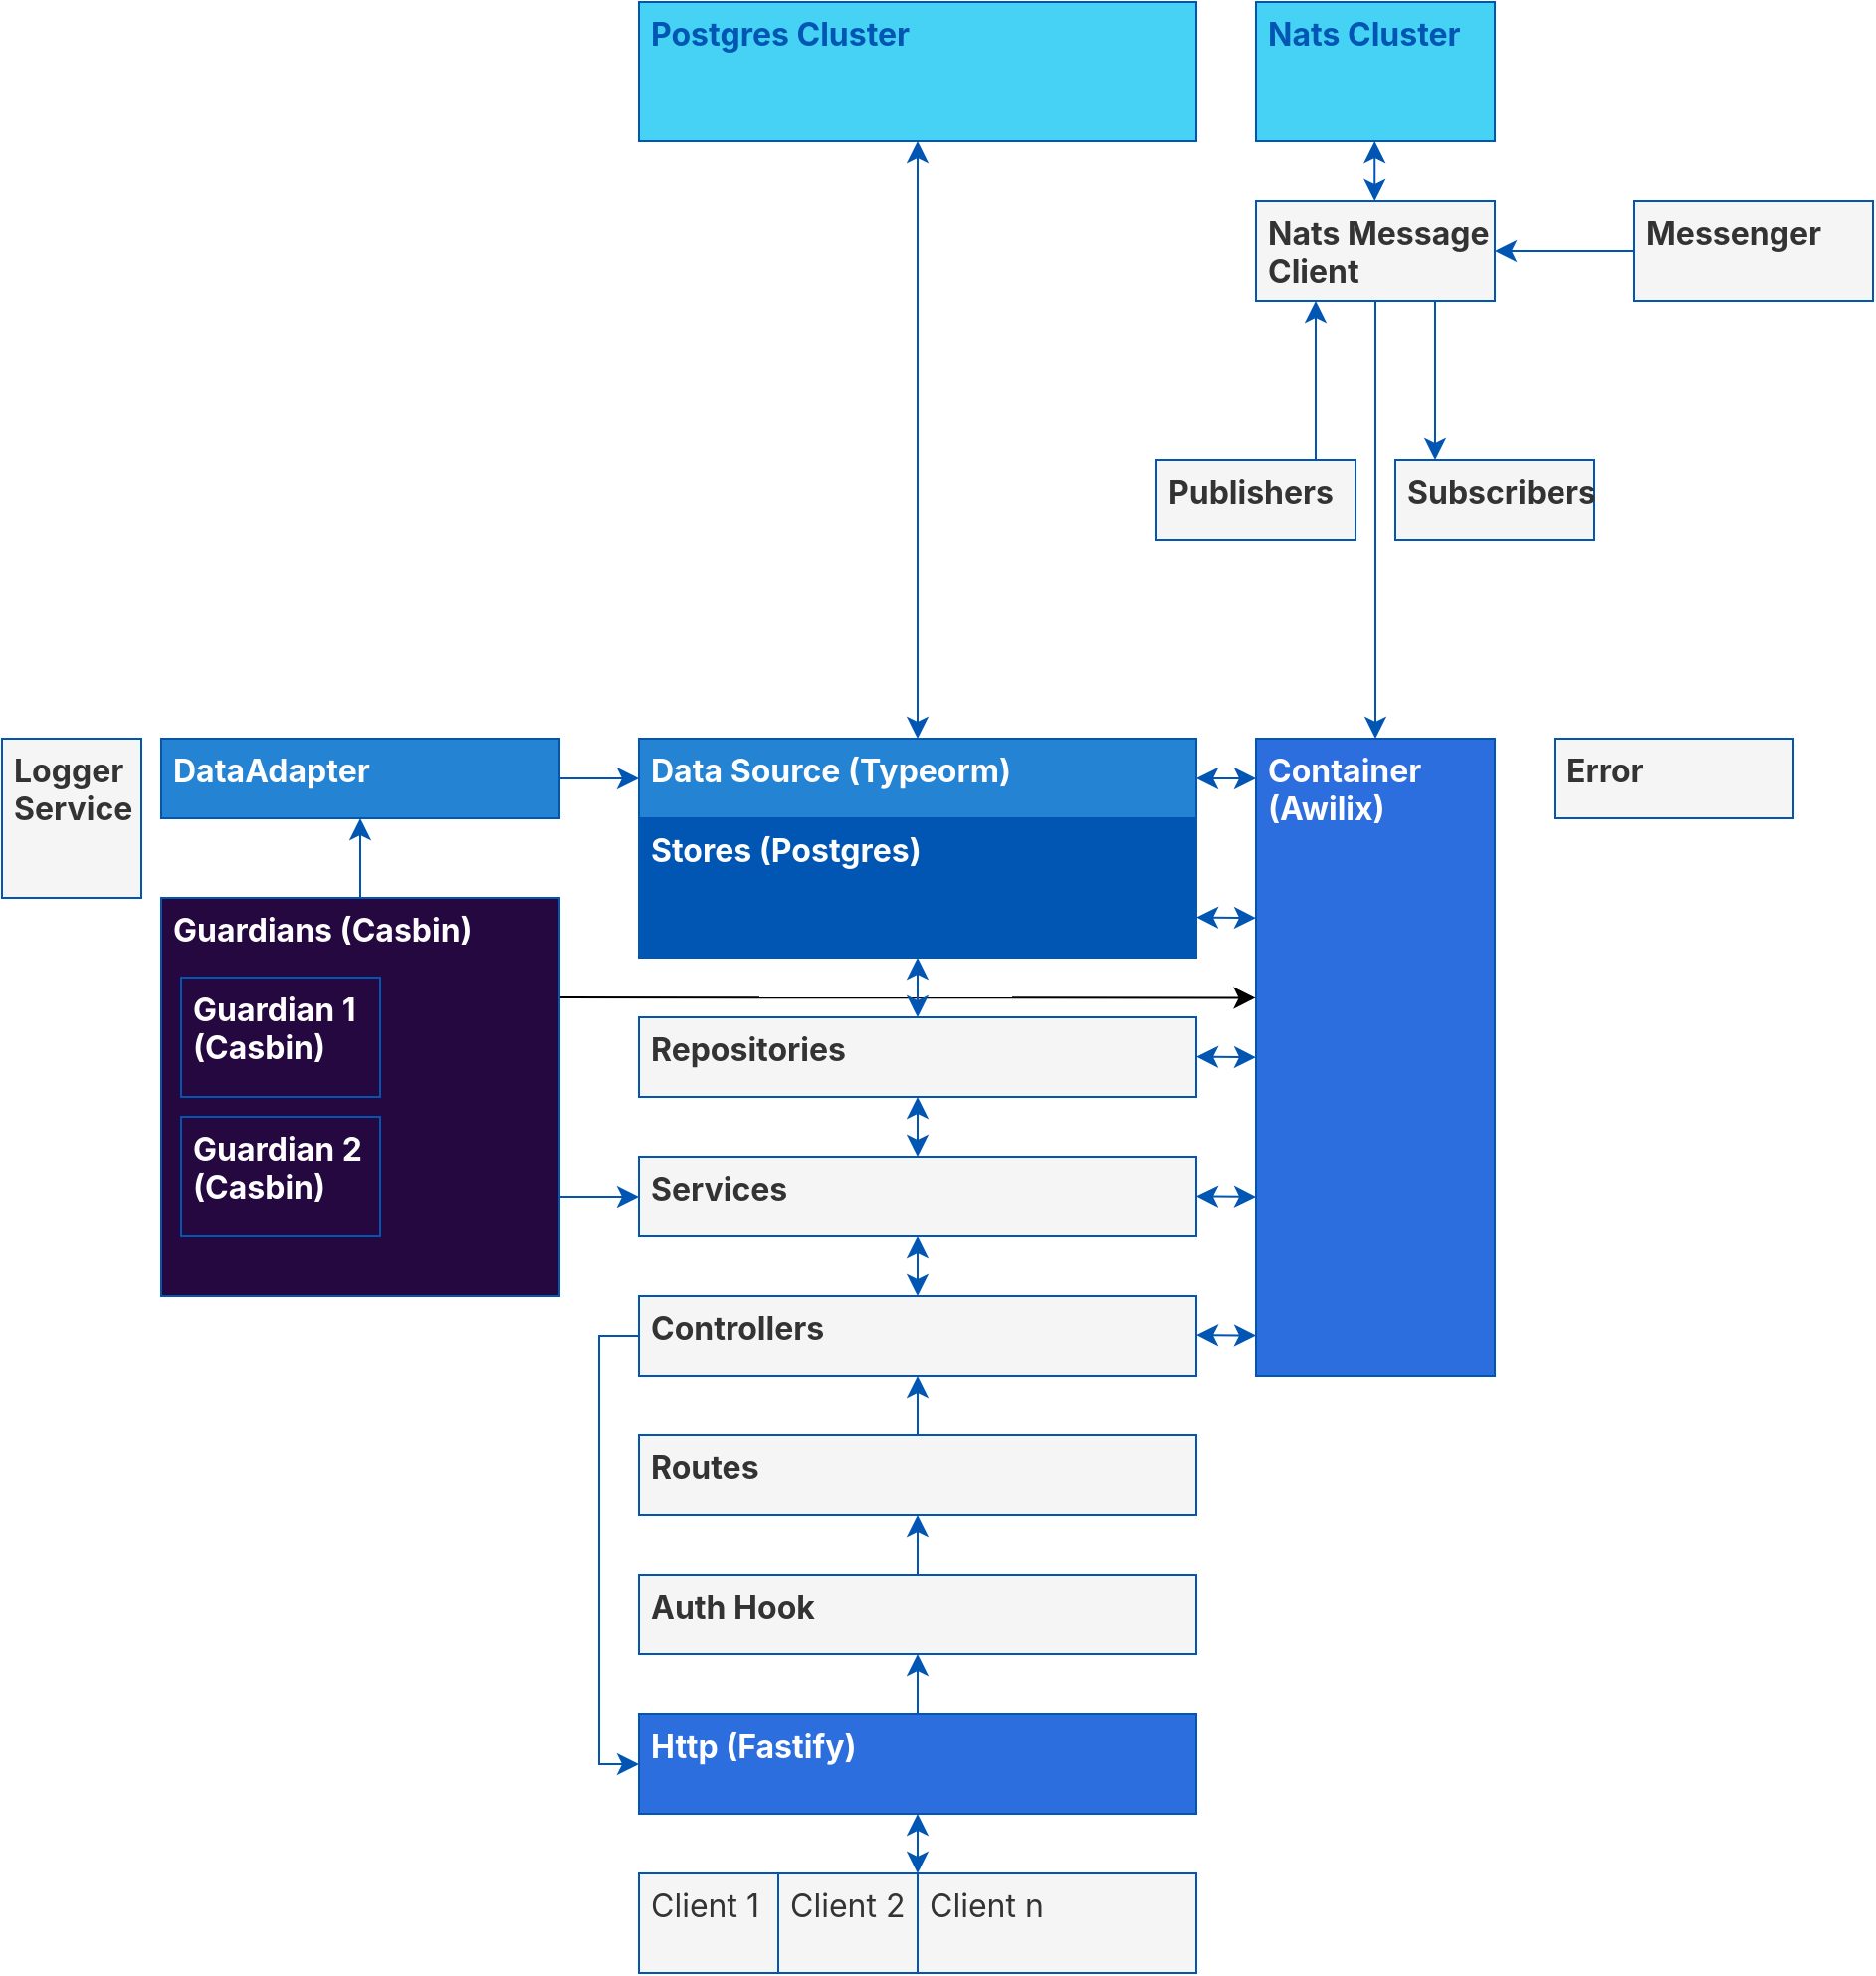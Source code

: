 <mxfile version="22.1.16" type="device" pages="2">
  <diagram name="microservice" id="yHiPSUOWMx64FFAEh2TY">
    <mxGraphModel dx="1621" dy="1696" grid="1" gridSize="10" guides="1" tooltips="1" connect="1" arrows="1" fold="1" page="1" pageScale="1" pageWidth="827" pageHeight="1169" background="none" math="0" shadow="0">
      <root>
        <mxCell id="0" />
        <mxCell id="1" parent="0" />
        <mxCell id="5FaQJ2xMAYzS247EmSyq-1" value="&lt;b&gt;Container&lt;br&gt;&lt;/b&gt;&lt;font style=&quot;font-size: 16px;&quot;&gt;&lt;b style=&quot;&quot;&gt;(&lt;/b&gt;&lt;b style=&quot;border-color: var(--border-color);&quot;&gt;&lt;font style=&quot;border-color: var(--border-color); font-size: 16px;&quot;&gt;Awilix&lt;/font&gt;&lt;/b&gt;&lt;/font&gt;&lt;b style=&quot;&quot;&gt;&lt;font style=&quot;font-size: 16px;&quot;&gt;)&lt;/font&gt;&lt;br&gt;&lt;/b&gt;" style="rounded=0;whiteSpace=wrap;html=1;fontSize=16;fontFamily=Inter;fontSource=https%3A%2F%2Ffonts.googleapis.com%2Fcss%3Ffamily%3DInter;strokeColor=#0056B2;fillColor=#2c6edd;fontColor=#FFFFFF;gradientDirection=east;align=left;verticalAlign=top;spacingLeft=4;" parent="1" vertex="1">
          <mxGeometry x="610" y="-220" width="120" height="320" as="geometry" />
        </mxCell>
        <mxCell id="I-9Jb5w_kpE-0_hey7L3-34" style="edgeStyle=none;curved=1;rounded=0;orthogonalLoop=1;jettySize=auto;html=1;entryX=0.5;entryY=1;entryDx=0;entryDy=0;fontSize=16;startSize=8;endSize=8;startArrow=classic;startFill=1;fontFamily=Inter;fontSource=https%3A%2F%2Ffonts.googleapis.com%2Fcss%3Ffamily%3DInter;strokeColor=#0056B2;fillColor=#f5f5f5;align=left;verticalAlign=top;spacingLeft=4;exitX=0.5;exitY=0;exitDx=0;exitDy=0;" parent="1" source="I-9Jb5w_kpE-0_hey7L3-60" target="I-9Jb5w_kpE-0_hey7L3-7" edge="1">
          <mxGeometry relative="1" as="geometry" />
        </mxCell>
        <mxCell id="5FaQJ2xMAYzS247EmSyq-2" value="Stores (Postgres)" style="rounded=0;whiteSpace=wrap;html=1;fontSize=16;fontFamily=Inter;fontSource=https%3A%2F%2Ffonts.googleapis.com%2Fcss%3Ffamily%3DInter;fontStyle=1;strokeColor=#0056B2;fillColor=#0056B2;fontColor=#FFFFFF;align=left;verticalAlign=top;spacingLeft=4;" parent="1" vertex="1">
          <mxGeometry x="300" y="-180" width="280" height="70" as="geometry" />
        </mxCell>
        <mxCell id="I-9Jb5w_kpE-0_hey7L3-80" style="edgeStyle=none;curved=1;rounded=0;orthogonalLoop=1;jettySize=auto;html=1;entryX=1;entryY=0.5;entryDx=0;entryDy=0;fontSize=12;startSize=8;endSize=8;strokeColor=#0056B2;" parent="1" source="5FaQJ2xMAYzS247EmSyq-3" target="I-9Jb5w_kpE-0_hey7L3-73" edge="1">
          <mxGeometry relative="1" as="geometry" />
        </mxCell>
        <mxCell id="5FaQJ2xMAYzS247EmSyq-3" value="&lt;b&gt;Messenger&lt;/b&gt;" style="rounded=0;whiteSpace=wrap;html=1;fontSize=16;fontFamily=Inter;fontSource=https%3A%2F%2Ffonts.googleapis.com%2Fcss%3Ffamily%3DInter;strokeColor=#0056B2;fillColor=#f5f5f5;fontColor=#333333;align=left;verticalAlign=top;spacingLeft=4;" parent="1" vertex="1">
          <mxGeometry x="800" y="-490" width="120" height="50" as="geometry" />
        </mxCell>
        <mxCell id="I-9Jb5w_kpE-0_hey7L3-63" style="edgeStyle=none;curved=1;rounded=0;orthogonalLoop=1;jettySize=auto;html=1;entryX=0.5;entryY=1;entryDx=0;entryDy=0;fontSize=16;startSize=8;endSize=8;strokeColor=#0056B2;fillColor=#f5f5f5;fontFamily=Inter;fontSource=https%3A%2F%2Ffonts.googleapis.com%2Fcss%3Ffamily%3DInter;align=left;verticalAlign=top;spacingLeft=4;" parent="1" source="5FaQJ2xMAYzS247EmSyq-4" target="I-9Jb5w_kpE-0_hey7L3-62" edge="1">
          <mxGeometry relative="1" as="geometry" />
        </mxCell>
        <mxCell id="I-9Jb5w_kpE-0_hey7L3-70" style="edgeStyle=none;curved=1;rounded=0;orthogonalLoop=1;jettySize=auto;html=1;entryX=0;entryY=0.5;entryDx=0;entryDy=0;fontSize=12;startSize=8;endSize=8;strokeColor=#0056B2;exitX=1;exitY=0.75;exitDx=0;exitDy=0;" parent="1" source="5FaQJ2xMAYzS247EmSyq-4" target="I-9Jb5w_kpE-0_hey7L3-4" edge="1">
          <mxGeometry relative="1" as="geometry" />
        </mxCell>
        <mxCell id="mEH2uP5Hg8YzlGGA3i19-13" style="edgeStyle=none;curved=1;rounded=0;orthogonalLoop=1;jettySize=auto;html=1;exitX=1;exitY=0.25;exitDx=0;exitDy=0;entryX=-0.002;entryY=0.407;entryDx=0;entryDy=0;entryPerimeter=0;fontSize=12;startSize=8;endSize=8;" parent="1" source="5FaQJ2xMAYzS247EmSyq-4" target="5FaQJ2xMAYzS247EmSyq-1" edge="1">
          <mxGeometry relative="1" as="geometry" />
        </mxCell>
        <mxCell id="5FaQJ2xMAYzS247EmSyq-4" value="&lt;b style=&quot;font-size: 16px;&quot;&gt;Guardians (Casbin)&lt;br&gt;&lt;/b&gt;" style="rounded=0;whiteSpace=wrap;html=1;fontSize=16;fontFamily=Inter;fontSource=https%3A%2F%2Ffonts.googleapis.com%2Fcss%3Ffamily%3DInter;strokeColor=#0056B2;fillColor=#260841;fontColor=#FFFFFF;align=left;verticalAlign=top;spacingLeft=4;" parent="1" vertex="1">
          <mxGeometry x="60" y="-140" width="200" height="200" as="geometry" />
        </mxCell>
        <mxCell id="I-9Jb5w_kpE-0_hey7L3-43" style="edgeStyle=none;curved=1;rounded=0;orthogonalLoop=1;jettySize=auto;html=1;entryX=0.5;entryY=1;entryDx=0;entryDy=0;fontSize=16;startSize=8;endSize=8;fontFamily=Inter;fontSource=https%3A%2F%2Ffonts.googleapis.com%2Fcss%3Ffamily%3DInter;strokeColor=#0056B2;fillColor=#f5f5f5;align=left;verticalAlign=top;spacingLeft=4;" parent="1" source="5FaQJ2xMAYzS247EmSyq-5" target="mEH2uP5Hg8YzlGGA3i19-1" edge="1">
          <mxGeometry relative="1" as="geometry" />
        </mxCell>
        <mxCell id="5FaQJ2xMAYzS247EmSyq-5" value="&lt;b style=&quot;font-size: 16px;&quot;&gt;Http (Fastify)&lt;/b&gt;" style="rounded=0;whiteSpace=wrap;html=1;fontSize=16;fontFamily=Inter;fontSource=https%3A%2F%2Ffonts.googleapis.com%2Fcss%3Ffamily%3DInter;strokeColor=#0056B2;fillColor=#2c6edd;fontColor=#FFFFFF;align=left;verticalAlign=top;spacingLeft=4;" parent="1" vertex="1">
          <mxGeometry x="300" y="270" width="280" height="50" as="geometry" />
        </mxCell>
        <mxCell id="I-9Jb5w_kpE-0_hey7L3-41" style="edgeStyle=none;curved=1;rounded=0;orthogonalLoop=1;jettySize=auto;html=1;entryX=0.5;entryY=1;entryDx=0;entryDy=0;fontSize=16;startSize=8;endSize=8;fontFamily=Inter;fontSource=https%3A%2F%2Ffonts.googleapis.com%2Fcss%3Ffamily%3DInter;strokeColor=#0056B2;fillColor=#f5f5f5;align=left;verticalAlign=top;spacingLeft=4;" parent="1" source="I-9Jb5w_kpE-0_hey7L3-2" target="I-9Jb5w_kpE-0_hey7L3-3" edge="1">
          <mxGeometry relative="1" as="geometry" />
        </mxCell>
        <mxCell id="I-9Jb5w_kpE-0_hey7L3-2" value="&lt;b style=&quot;font-size: 16px;&quot;&gt;Routes&lt;/b&gt;" style="rounded=0;whiteSpace=wrap;html=1;fontSize=16;fontFamily=Inter;fontSource=https%3A%2F%2Ffonts.googleapis.com%2Fcss%3Ffamily%3DInter;strokeColor=#0056B2;fillColor=#f5f5f5;fontColor=#333333;align=left;verticalAlign=top;spacingLeft=4;" parent="1" vertex="1">
          <mxGeometry x="300" y="130" width="280" height="40" as="geometry" />
        </mxCell>
        <mxCell id="I-9Jb5w_kpE-0_hey7L3-20" style="edgeStyle=none;curved=1;rounded=0;orthogonalLoop=1;jettySize=auto;html=1;entryX=0.5;entryY=1;entryDx=0;entryDy=0;fontSize=16;startSize=8;endSize=8;startArrow=classic;startFill=1;fontFamily=Inter;fontSource=https%3A%2F%2Ffonts.googleapis.com%2Fcss%3Ffamily%3DInter;strokeColor=#0056B2;fillColor=#f5f5f5;align=left;verticalAlign=top;spacingLeft=4;" parent="1" source="I-9Jb5w_kpE-0_hey7L3-3" target="I-9Jb5w_kpE-0_hey7L3-4" edge="1">
          <mxGeometry relative="1" as="geometry" />
        </mxCell>
        <mxCell id="I-9Jb5w_kpE-0_hey7L3-42" style="edgeStyle=elbowEdgeStyle;rounded=0;orthogonalLoop=1;jettySize=auto;html=1;entryX=0;entryY=0.5;entryDx=0;entryDy=0;fontSize=16;startSize=8;endSize=8;shadow=0;fontFamily=Inter;fontSource=https%3A%2F%2Ffonts.googleapis.com%2Fcss%3Ffamily%3DInter;strokeColor=#0056B2;fillColor=#f5f5f5;align=left;verticalAlign=top;spacingLeft=4;" parent="1" source="I-9Jb5w_kpE-0_hey7L3-3" target="5FaQJ2xMAYzS247EmSyq-5" edge="1">
          <mxGeometry relative="1" as="geometry">
            <Array as="points">
              <mxPoint x="280" y="110" />
            </Array>
          </mxGeometry>
        </mxCell>
        <mxCell id="I-9Jb5w_kpE-0_hey7L3-3" value="&lt;b style=&quot;font-size: 16px;&quot;&gt;Controllers&lt;/b&gt;" style="rounded=0;whiteSpace=wrap;html=1;fontSize=16;fontFamily=Inter;fontSource=https%3A%2F%2Ffonts.googleapis.com%2Fcss%3Ffamily%3DInter;strokeColor=#0056B2;fillColor=#f5f5f5;fontColor=#333333;align=left;verticalAlign=top;spacingLeft=4;" parent="1" vertex="1">
          <mxGeometry x="300" y="60" width="280" height="40" as="geometry" />
        </mxCell>
        <mxCell id="I-9Jb5w_kpE-0_hey7L3-21" style="edgeStyle=none;curved=1;rounded=0;orthogonalLoop=1;jettySize=auto;html=1;entryX=0.5;entryY=1;entryDx=0;entryDy=0;fontSize=16;startSize=8;endSize=8;startArrow=classic;startFill=1;fontFamily=Inter;fontSource=https%3A%2F%2Ffonts.googleapis.com%2Fcss%3Ffamily%3DInter;strokeColor=#0056B2;fillColor=#f5f5f5;align=left;verticalAlign=top;spacingLeft=4;" parent="1" source="I-9Jb5w_kpE-0_hey7L3-4" target="I-9Jb5w_kpE-0_hey7L3-5" edge="1">
          <mxGeometry relative="1" as="geometry" />
        </mxCell>
        <mxCell id="I-9Jb5w_kpE-0_hey7L3-4" value="&lt;b style=&quot;font-size: 16px;&quot;&gt;Services&lt;/b&gt;" style="rounded=0;whiteSpace=wrap;html=1;fontSize=16;fontFamily=Inter;fontSource=https%3A%2F%2Ffonts.googleapis.com%2Fcss%3Ffamily%3DInter;strokeColor=#0056B2;fillColor=#f5f5f5;fontColor=#333333;align=left;verticalAlign=top;spacingLeft=4;" parent="1" vertex="1">
          <mxGeometry x="300" y="-10" width="280" height="40" as="geometry" />
        </mxCell>
        <mxCell id="I-9Jb5w_kpE-0_hey7L3-23" style="edgeStyle=none;curved=1;rounded=0;orthogonalLoop=1;jettySize=auto;html=1;entryX=0.5;entryY=1;entryDx=0;entryDy=0;fontSize=16;startSize=8;endSize=8;startArrow=classic;startFill=1;fontFamily=Inter;fontSource=https%3A%2F%2Ffonts.googleapis.com%2Fcss%3Ffamily%3DInter;strokeColor=#0056B2;fillColor=#f5f5f5;align=left;verticalAlign=top;spacingLeft=4;" parent="1" source="I-9Jb5w_kpE-0_hey7L3-5" target="5FaQJ2xMAYzS247EmSyq-2" edge="1">
          <mxGeometry relative="1" as="geometry" />
        </mxCell>
        <mxCell id="I-9Jb5w_kpE-0_hey7L3-5" value="&lt;b style=&quot;font-size: 16px;&quot;&gt;Repositories&lt;/b&gt;" style="rounded=0;whiteSpace=wrap;html=1;fontSize=16;fontFamily=Inter;fontSource=https%3A%2F%2Ffonts.googleapis.com%2Fcss%3Ffamily%3DInter;strokeColor=#0056B2;fillColor=#f5f5f5;fontColor=#333333;align=left;verticalAlign=top;spacingLeft=4;" parent="1" vertex="1">
          <mxGeometry x="300" y="-80" width="280" height="40" as="geometry" />
        </mxCell>
        <mxCell id="I-9Jb5w_kpE-0_hey7L3-6" value="Client 1" style="rounded=0;whiteSpace=wrap;html=1;fontSize=16;fontFamily=Inter;fontSource=https%3A%2F%2Ffonts.googleapis.com%2Fcss%3Ffamily%3DInter;strokeColor=#0056B2;fillColor=#f5f5f5;fontColor=#333333;align=left;verticalAlign=top;spacingLeft=4;" parent="1" vertex="1">
          <mxGeometry x="300" y="350" width="70" height="50" as="geometry" />
        </mxCell>
        <mxCell id="I-9Jb5w_kpE-0_hey7L3-7" value="Postgres Cluster" style="rounded=0;whiteSpace=wrap;html=1;fontSize=16;fontFamily=Inter;fontSource=https%3A%2F%2Ffonts.googleapis.com%2Fcss%3Ffamily%3DInter;strokeColor=#0056B2;fillColor=#45D2F4;fontColor=#0056B2;align=left;verticalAlign=top;spacingLeft=4;fontStyle=1" parent="1" vertex="1">
          <mxGeometry x="300" y="-590" width="280" height="70" as="geometry" />
        </mxCell>
        <mxCell id="I-9Jb5w_kpE-0_hey7L3-8" value="Nats Cluster" style="rounded=0;whiteSpace=wrap;html=1;fontSize=16;fontFamily=Inter;fontSource=https%3A%2F%2Ffonts.googleapis.com%2Fcss%3Ffamily%3DInter;strokeColor=#0056B2;fillColor=#45D2F4;fontColor=#0056B2;align=left;verticalAlign=top;spacingLeft=4;fontStyle=1" parent="1" vertex="1">
          <mxGeometry x="610" y="-590" width="120" height="70" as="geometry" />
        </mxCell>
        <mxCell id="I-9Jb5w_kpE-0_hey7L3-9" value="Client n" style="rounded=0;whiteSpace=wrap;html=1;fontSize=16;fontFamily=Inter;fontSource=https%3A%2F%2Ffonts.googleapis.com%2Fcss%3Ffamily%3DInter;strokeColor=#0056B2;fillColor=#f5f5f5;fontColor=#333333;align=left;verticalAlign=top;spacingLeft=4;" parent="1" vertex="1">
          <mxGeometry x="440" y="350" width="140" height="50" as="geometry" />
        </mxCell>
        <mxCell id="I-9Jb5w_kpE-0_hey7L3-10" value="Publishers" style="rounded=0;whiteSpace=wrap;html=1;fontSize=16;fontFamily=Inter;fontSource=https%3A%2F%2Ffonts.googleapis.com%2Fcss%3Ffamily%3DInter;strokeColor=#0056B2;fillColor=#f5f5f5;fontColor=#333333;align=left;verticalAlign=top;spacingLeft=4;fontStyle=1" parent="1" vertex="1">
          <mxGeometry x="560" y="-360" width="100" height="40" as="geometry" />
        </mxCell>
        <mxCell id="I-9Jb5w_kpE-0_hey7L3-11" value="Subscribers" style="rounded=0;whiteSpace=wrap;html=1;fontSize=16;fontFamily=Inter;fontSource=https%3A%2F%2Ffonts.googleapis.com%2Fcss%3Ffamily%3DInter;strokeColor=#0056B2;fillColor=#f5f5f5;fontColor=#333333;align=left;verticalAlign=top;spacingLeft=4;fontStyle=1" parent="1" vertex="1">
          <mxGeometry x="680" y="-360" width="100" height="40" as="geometry" />
        </mxCell>
        <mxCell id="I-9Jb5w_kpE-0_hey7L3-12" value="Error" style="rounded=0;whiteSpace=wrap;html=1;fontSize=16;fontFamily=Inter;fontSource=https%3A%2F%2Ffonts.googleapis.com%2Fcss%3Ffamily%3DInter;strokeColor=#0056B2;fillColor=#f5f5f5;fontColor=#333333;align=left;verticalAlign=top;spacingLeft=4;fontStyle=1" parent="1" vertex="1">
          <mxGeometry x="760" y="-220" width="120" height="40" as="geometry" />
        </mxCell>
        <mxCell id="I-9Jb5w_kpE-0_hey7L3-13" value="Logger Service" style="rounded=0;whiteSpace=wrap;html=1;fontSize=16;fontFamily=Inter;fontSource=https%3A%2F%2Ffonts.googleapis.com%2Fcss%3Ffamily%3DInter;strokeColor=#0056B2;fillColor=#f5f5f5;fontColor=#333333;align=left;verticalAlign=top;spacingLeft=4;fontStyle=1" parent="1" vertex="1">
          <mxGeometry x="-20" y="-220" width="70" height="80" as="geometry" />
        </mxCell>
        <mxCell id="I-9Jb5w_kpE-0_hey7L3-52" value="" style="endArrow=classic;html=1;rounded=0;fontSize=16;startSize=8;endSize=8;curved=1;exitX=1;exitY=0.5;exitDx=0;exitDy=0;startArrow=classic;startFill=1;strokeColor=#0056B2;fillColor=#f5f5f5;fontFamily=Inter;fontSource=https%3A%2F%2Ffonts.googleapis.com%2Fcss%3Ffamily%3DInter;align=left;verticalAlign=top;spacingLeft=4;" parent="1" edge="1">
          <mxGeometry width="50" height="50" relative="1" as="geometry">
            <mxPoint x="580" y="9.71" as="sourcePoint" />
            <mxPoint x="610" y="10" as="targetPoint" />
          </mxGeometry>
        </mxCell>
        <mxCell id="I-9Jb5w_kpE-0_hey7L3-59" style="edgeStyle=none;curved=1;rounded=0;orthogonalLoop=1;jettySize=auto;html=1;exitX=1;exitY=0;exitDx=0;exitDy=0;entryX=0.5;entryY=1;entryDx=0;entryDy=0;fontSize=16;startSize=8;endSize=8;startArrow=classic;startFill=1;strokeColor=#0056B2;fillColor=#f5f5f5;fontFamily=Inter;fontSource=https%3A%2F%2Ffonts.googleapis.com%2Fcss%3Ffamily%3DInter;align=left;verticalAlign=top;spacingLeft=4;" parent="1" source="I-9Jb5w_kpE-0_hey7L3-55" target="5FaQJ2xMAYzS247EmSyq-5" edge="1">
          <mxGeometry relative="1" as="geometry" />
        </mxCell>
        <mxCell id="I-9Jb5w_kpE-0_hey7L3-55" value="Client 2" style="rounded=0;whiteSpace=wrap;html=1;fontSize=16;fontFamily=Inter;fontSource=https%3A%2F%2Ffonts.googleapis.com%2Fcss%3Ffamily%3DInter;strokeColor=#0056B2;fillColor=#f5f5f5;fontColor=#333333;align=left;verticalAlign=top;spacingLeft=4;" parent="1" vertex="1">
          <mxGeometry x="370" y="350" width="70" height="50" as="geometry" />
        </mxCell>
        <mxCell id="I-9Jb5w_kpE-0_hey7L3-60" value="Data Source (Typeorm)" style="rounded=0;whiteSpace=wrap;html=1;fontSize=16;fontFamily=Inter;fontSource=https%3A%2F%2Ffonts.googleapis.com%2Fcss%3Ffamily%3DInter;fontStyle=1;strokeColor=#0056B2;fillColor=#2583d3;fontColor=#FFFFFF;align=left;verticalAlign=top;spacingLeft=4;" parent="1" vertex="1">
          <mxGeometry x="300" y="-220" width="280" height="40" as="geometry" />
        </mxCell>
        <mxCell id="I-9Jb5w_kpE-0_hey7L3-61" value="" style="endArrow=classic;html=1;rounded=0;fontSize=16;startSize=8;endSize=8;curved=1;exitX=1;exitY=0.5;exitDx=0;exitDy=0;startArrow=classic;startFill=1;strokeColor=#0056B2;fillColor=#f5f5f5;fontFamily=Inter;fontSource=https%3A%2F%2Ffonts.googleapis.com%2Fcss%3Ffamily%3DInter;align=left;verticalAlign=top;spacingLeft=4;" parent="1" source="I-9Jb5w_kpE-0_hey7L3-60" edge="1">
          <mxGeometry width="50" height="50" relative="1" as="geometry">
            <mxPoint x="530" y="-200" as="sourcePoint" />
            <mxPoint x="610" y="-200" as="targetPoint" />
          </mxGeometry>
        </mxCell>
        <mxCell id="I-9Jb5w_kpE-0_hey7L3-64" style="edgeStyle=none;curved=1;rounded=0;orthogonalLoop=1;jettySize=auto;html=1;entryX=0;entryY=0.5;entryDx=0;entryDy=0;fontSize=16;startSize=8;endSize=8;strokeColor=#0056B2;fillColor=#f5f5f5;fontFamily=Inter;fontSource=https%3A%2F%2Ffonts.googleapis.com%2Fcss%3Ffamily%3DInter;align=left;verticalAlign=top;spacingLeft=4;" parent="1" source="I-9Jb5w_kpE-0_hey7L3-62" target="I-9Jb5w_kpE-0_hey7L3-60" edge="1">
          <mxGeometry relative="1" as="geometry" />
        </mxCell>
        <mxCell id="I-9Jb5w_kpE-0_hey7L3-62" value="DataAdapter" style="rounded=0;whiteSpace=wrap;html=1;fontSize=16;fontFamily=Inter;fontSource=https%3A%2F%2Ffonts.googleapis.com%2Fcss%3Ffamily%3DInter;fontStyle=1;strokeColor=#0056B2;fillColor=#2583d3;fontColor=#FFFFFF;align=left;verticalAlign=top;spacingLeft=4;" parent="1" vertex="1">
          <mxGeometry x="60" y="-220" width="200" height="40" as="geometry" />
        </mxCell>
        <mxCell id="I-9Jb5w_kpE-0_hey7L3-65" value="" style="endArrow=classic;html=1;rounded=0;fontSize=16;startSize=8;endSize=8;curved=1;exitX=1;exitY=0.5;exitDx=0;exitDy=0;startArrow=classic;startFill=1;strokeColor=#0056B2;fillColor=#f5f5f5;fontFamily=Inter;fontSource=https%3A%2F%2Ffonts.googleapis.com%2Fcss%3Ffamily%3DInter;align=left;verticalAlign=top;spacingLeft=4;" parent="1" edge="1">
          <mxGeometry width="50" height="50" relative="1" as="geometry">
            <mxPoint x="580" y="79.52" as="sourcePoint" />
            <mxPoint x="610" y="79.81" as="targetPoint" />
          </mxGeometry>
        </mxCell>
        <mxCell id="I-9Jb5w_kpE-0_hey7L3-67" value="" style="endArrow=classic;html=1;rounded=0;fontSize=16;startSize=8;endSize=8;curved=1;exitX=1;exitY=0.5;exitDx=0;exitDy=0;startArrow=classic;startFill=1;strokeColor=#0056B2;fillColor=#f5f5f5;fontFamily=Inter;fontSource=https%3A%2F%2Ffonts.googleapis.com%2Fcss%3Ffamily%3DInter;align=left;verticalAlign=top;spacingLeft=4;" parent="1" edge="1">
          <mxGeometry width="50" height="50" relative="1" as="geometry">
            <mxPoint x="580" y="-60.21" as="sourcePoint" />
            <mxPoint x="610" y="-59.92" as="targetPoint" />
          </mxGeometry>
        </mxCell>
        <mxCell id="I-9Jb5w_kpE-0_hey7L3-68" value="" style="endArrow=classic;html=1;rounded=0;fontSize=16;startSize=8;endSize=8;curved=1;exitX=1;exitY=0.5;exitDx=0;exitDy=0;startArrow=classic;startFill=1;strokeColor=#0056B2;fillColor=#f5f5f5;fontFamily=Inter;fontSource=https%3A%2F%2Ffonts.googleapis.com%2Fcss%3Ffamily%3DInter;align=left;verticalAlign=top;spacingLeft=4;" parent="1" edge="1">
          <mxGeometry width="50" height="50" relative="1" as="geometry">
            <mxPoint x="580" y="-130.21" as="sourcePoint" />
            <mxPoint x="610" y="-129.92" as="targetPoint" />
          </mxGeometry>
        </mxCell>
        <mxCell id="I-9Jb5w_kpE-0_hey7L3-81" style="edgeStyle=none;curved=1;rounded=0;orthogonalLoop=1;jettySize=auto;html=1;entryX=0.5;entryY=0;entryDx=0;entryDy=0;fontSize=12;startSize=8;endSize=8;strokeColor=#0056B2;" parent="1" source="I-9Jb5w_kpE-0_hey7L3-73" target="5FaQJ2xMAYzS247EmSyq-1" edge="1">
          <mxGeometry relative="1" as="geometry" />
        </mxCell>
        <mxCell id="I-9Jb5w_kpE-0_hey7L3-73" value="&lt;b style=&quot;font-size: 16px;&quot;&gt;Nats Message&lt;br&gt;Client&lt;/b&gt;" style="rounded=0;whiteSpace=wrap;html=1;fontSize=16;fontFamily=Inter;fontSource=https%3A%2F%2Ffonts.googleapis.com%2Fcss%3Ffamily%3DInter;strokeColor=#0056B2;fillColor=#f5f5f5;fontColor=#333333;align=left;verticalAlign=top;spacingLeft=4;" parent="1" vertex="1">
          <mxGeometry x="610" y="-490" width="120" height="50" as="geometry" />
        </mxCell>
        <mxCell id="I-9Jb5w_kpE-0_hey7L3-74" style="edgeStyle=none;curved=1;rounded=0;orthogonalLoop=1;jettySize=auto;html=1;entryX=0.5;entryY=0;entryDx=0;entryDy=0;fontSize=12;startSize=8;endSize=8;strokeColor=#0056B2;startArrow=classic;startFill=1;" parent="1" edge="1">
          <mxGeometry relative="1" as="geometry">
            <mxPoint x="669.63" y="-520" as="sourcePoint" />
            <mxPoint x="669.63" y="-490" as="targetPoint" />
          </mxGeometry>
        </mxCell>
        <mxCell id="I-9Jb5w_kpE-0_hey7L3-75" style="edgeStyle=none;curved=1;rounded=0;orthogonalLoop=1;jettySize=auto;html=1;fontSize=12;startSize=8;endSize=8;strokeColor=#0056B2;startArrow=classic;startFill=1;endArrow=none;endFill=0;" parent="1" edge="1">
          <mxGeometry relative="1" as="geometry">
            <mxPoint x="640" y="-440" as="sourcePoint" />
            <mxPoint x="640" y="-360" as="targetPoint" />
          </mxGeometry>
        </mxCell>
        <mxCell id="I-9Jb5w_kpE-0_hey7L3-76" style="edgeStyle=none;curved=1;rounded=0;orthogonalLoop=1;jettySize=auto;html=1;fontSize=12;startSize=8;endSize=8;strokeColor=#0056B2;startArrow=none;startFill=0;" parent="1" edge="1">
          <mxGeometry relative="1" as="geometry">
            <mxPoint x="700" y="-440" as="sourcePoint" />
            <mxPoint x="700" y="-360" as="targetPoint" />
          </mxGeometry>
        </mxCell>
        <mxCell id="mEH2uP5Hg8YzlGGA3i19-1" value="&lt;b style=&quot;font-size: 16px;&quot;&gt;Auth Hook&lt;/b&gt;" style="rounded=0;whiteSpace=wrap;html=1;fontSize=16;fontFamily=Inter;fontSource=https%3A%2F%2Ffonts.googleapis.com%2Fcss%3Ffamily%3DInter;strokeColor=#0056B2;fillColor=#f5f5f5;fontColor=#333333;align=left;verticalAlign=top;spacingLeft=4;" parent="1" vertex="1">
          <mxGeometry x="300" y="200" width="280" height="40" as="geometry" />
        </mxCell>
        <mxCell id="mEH2uP5Hg8YzlGGA3i19-4" style="edgeStyle=none;curved=1;rounded=0;orthogonalLoop=1;jettySize=auto;html=1;entryX=0.5;entryY=1;entryDx=0;entryDy=0;fontSize=16;startSize=8;endSize=8;fontFamily=Inter;fontSource=https%3A%2F%2Ffonts.googleapis.com%2Fcss%3Ffamily%3DInter;strokeColor=#0056B2;fillColor=#f5f5f5;align=left;verticalAlign=top;spacingLeft=4;exitX=0.5;exitY=0;exitDx=0;exitDy=0;" parent="1" source="mEH2uP5Hg8YzlGGA3i19-1" target="I-9Jb5w_kpE-0_hey7L3-2" edge="1">
          <mxGeometry relative="1" as="geometry">
            <mxPoint x="500" y="290" as="sourcePoint" />
            <mxPoint x="500" y="240" as="targetPoint" />
          </mxGeometry>
        </mxCell>
        <mxCell id="fBwvBkVklcpJmg37RNhC-2" value="&lt;b style=&quot;font-size: 16px;&quot;&gt;Guardian 2 (Casbin)&lt;br&gt;&lt;/b&gt;" style="rounded=0;whiteSpace=wrap;html=1;fontSize=16;fontFamily=Inter;fontSource=https%3A%2F%2Ffonts.googleapis.com%2Fcss%3Ffamily%3DInter;strokeColor=#0056B2;fillColor=#260841;fontColor=#FFFFFF;align=left;verticalAlign=top;spacingLeft=4;" parent="1" vertex="1">
          <mxGeometry x="70" y="-30" width="100" height="60" as="geometry" />
        </mxCell>
        <mxCell id="fBwvBkVklcpJmg37RNhC-3" value="&lt;b style=&quot;font-size: 16px;&quot;&gt;Guardian 1 (Casbin)&lt;br&gt;&lt;/b&gt;" style="rounded=0;whiteSpace=wrap;html=1;fontSize=16;fontFamily=Inter;fontSource=https%3A%2F%2Ffonts.googleapis.com%2Fcss%3Ffamily%3DInter;strokeColor=#0056B2;fillColor=#260841;fontColor=#FFFFFF;align=left;verticalAlign=top;spacingLeft=4;" parent="1" vertex="1">
          <mxGeometry x="70" y="-100" width="100" height="60" as="geometry" />
        </mxCell>
      </root>
    </mxGraphModel>
  </diagram>
  <diagram id="5ra7XCyEM8ukfgsdNScC" name="Authorization">
    <mxGraphModel dx="1282" dy="1386" grid="1" gridSize="10" guides="1" tooltips="1" connect="1" arrows="1" fold="1" page="0" pageScale="1" pageWidth="827" pageHeight="1169" math="0" shadow="0">
      <root>
        <mxCell id="0" />
        <mxCell id="1" parent="0" />
        <mxCell id="abAgErtAJ77JkwBj-Yqv-13" style="edgeStyle=none;curved=1;rounded=0;orthogonalLoop=1;jettySize=auto;html=1;entryX=0;entryY=0.5;entryDx=0;entryDy=0;fontSize=12;startSize=8;endSize=8;" parent="1" source="abAgErtAJ77JkwBj-Yqv-1" target="abAgErtAJ77JkwBj-Yqv-12" edge="1">
          <mxGeometry relative="1" as="geometry" />
        </mxCell>
        <mxCell id="abAgErtAJ77JkwBj-Yqv-1" value="Workspace 1" style="rounded=1;whiteSpace=wrap;html=1;fontSize=16;" parent="1" vertex="1">
          <mxGeometry x="-80" y="-40" width="120" height="40" as="geometry" />
        </mxCell>
        <mxCell id="abAgErtAJ77JkwBj-Yqv-15" style="edgeStyle=none;curved=1;rounded=0;orthogonalLoop=1;jettySize=auto;html=1;entryX=0;entryY=0.5;entryDx=0;entryDy=0;fontSize=12;startSize=8;endSize=8;" parent="1" source="abAgErtAJ77JkwBj-Yqv-2" target="abAgErtAJ77JkwBj-Yqv-14" edge="1">
          <mxGeometry relative="1" as="geometry" />
        </mxCell>
        <mxCell id="abAgErtAJ77JkwBj-Yqv-2" value="Workspace 2" style="rounded=1;whiteSpace=wrap;html=1;fontSize=16;" parent="1" vertex="1">
          <mxGeometry x="-80" y="40" width="120" height="40" as="geometry" />
        </mxCell>
        <mxCell id="abAgErtAJ77JkwBj-Yqv-17" style="edgeStyle=none;curved=1;rounded=0;orthogonalLoop=1;jettySize=auto;html=1;entryX=0;entryY=0.5;entryDx=0;entryDy=0;fontSize=12;startSize=8;endSize=8;" parent="1" source="abAgErtAJ77JkwBj-Yqv-3" target="abAgErtAJ77JkwBj-Yqv-16" edge="1">
          <mxGeometry relative="1" as="geometry" />
        </mxCell>
        <mxCell id="abAgErtAJ77JkwBj-Yqv-3" value="Workspace n" style="rounded=1;whiteSpace=wrap;html=1;fontSize=16;" parent="1" vertex="1">
          <mxGeometry x="-80" y="120" width="120" height="40" as="geometry" />
        </mxCell>
        <mxCell id="abAgErtAJ77JkwBj-Yqv-4" value="view" style="rounded=1;whiteSpace=wrap;html=1;fontSize=16;" parent="1" vertex="1">
          <mxGeometry x="170" y="-200" width="50" height="30" as="geometry" />
        </mxCell>
        <mxCell id="abAgErtAJ77JkwBj-Yqv-5" value="edit" style="rounded=1;whiteSpace=wrap;html=1;fontSize=16;" parent="1" vertex="1">
          <mxGeometry x="260" y="-200" width="50" height="30" as="geometry" />
        </mxCell>
        <mxCell id="abAgErtAJ77JkwBj-Yqv-6" value="delete" style="rounded=1;whiteSpace=wrap;html=1;fontSize=16;" parent="1" vertex="1">
          <mxGeometry x="160" y="-340" width="50" height="30" as="geometry" />
        </mxCell>
        <mxCell id="abAgErtAJ77JkwBj-Yqv-8" value="view" style="rounded=1;whiteSpace=wrap;html=1;fontSize=16;" parent="1" vertex="1">
          <mxGeometry x="-80" y="-250" width="50" height="30" as="geometry" />
        </mxCell>
        <mxCell id="abAgErtAJ77JkwBj-Yqv-9" value="edit" style="rounded=1;whiteSpace=wrap;html=1;fontSize=16;" parent="1" vertex="1">
          <mxGeometry x="-20" y="-250" width="50" height="30" as="geometry" />
        </mxCell>
        <mxCell id="abAgErtAJ77JkwBj-Yqv-10" value="delete" style="rounded=1;whiteSpace=wrap;html=1;fontSize=16;" parent="1" vertex="1">
          <mxGeometry x="40" y="-250" width="50" height="30" as="geometry" />
        </mxCell>
        <mxCell id="abAgErtAJ77JkwBj-Yqv-11" value="member" style="rounded=1;whiteSpace=wrap;html=1;fontSize=16;" parent="1" vertex="1">
          <mxGeometry x="80" y="-65" width="80" height="30" as="geometry" />
        </mxCell>
        <mxCell id="abAgErtAJ77JkwBj-Yqv-12" value="admin" style="rounded=1;whiteSpace=wrap;html=1;fontSize=16;" parent="1" vertex="1">
          <mxGeometry x="80" y="-35" width="80" height="30" as="geometry" />
        </mxCell>
        <mxCell id="abAgErtAJ77JkwBj-Yqv-14" value="admin" style="rounded=1;whiteSpace=wrap;html=1;fontSize=16;" parent="1" vertex="1">
          <mxGeometry x="80" y="45" width="80" height="30" as="geometry" />
        </mxCell>
        <mxCell id="abAgErtAJ77JkwBj-Yqv-16" value="admin" style="rounded=1;whiteSpace=wrap;html=1;fontSize=16;" parent="1" vertex="1">
          <mxGeometry x="80" y="125" width="80" height="30" as="geometry" />
        </mxCell>
        <mxCell id="abAgErtAJ77JkwBj-Yqv-18" value="member" style="rounded=1;whiteSpace=wrap;html=1;fontSize=16;" parent="1" vertex="1">
          <mxGeometry x="80" y="15" width="80" height="30" as="geometry" />
        </mxCell>
        <mxCell id="abAgErtAJ77JkwBj-Yqv-19" value="member" style="rounded=1;whiteSpace=wrap;html=1;fontSize=16;" parent="1" vertex="1">
          <mxGeometry x="80" y="95" width="80" height="30" as="geometry" />
        </mxCell>
        <mxCell id="abAgErtAJ77JkwBj-Yqv-21" style="edgeStyle=none;curved=1;rounded=0;orthogonalLoop=1;jettySize=auto;html=1;entryX=0.5;entryY=0;entryDx=0;entryDy=0;fontSize=12;startSize=8;endSize=8;" parent="1" source="abAgErtAJ77JkwBj-Yqv-20" target="abAgErtAJ77JkwBj-Yqv-4" edge="1">
          <mxGeometry relative="1" as="geometry" />
        </mxCell>
        <mxCell id="abAgErtAJ77JkwBj-Yqv-22" style="edgeStyle=none;curved=1;rounded=0;orthogonalLoop=1;jettySize=auto;html=1;entryX=0.5;entryY=0;entryDx=0;entryDy=0;fontSize=12;startSize=8;endSize=8;" parent="1" source="abAgErtAJ77JkwBj-Yqv-20" target="abAgErtAJ77JkwBj-Yqv-5" edge="1">
          <mxGeometry relative="1" as="geometry" />
        </mxCell>
        <mxCell id="abAgErtAJ77JkwBj-Yqv-20" value="member" style="rounded=1;whiteSpace=wrap;html=1;fontSize=16;" parent="1" vertex="1">
          <mxGeometry x="200" y="-270" width="80" height="30" as="geometry" />
        </mxCell>
        <mxCell id="abAgErtAJ77JkwBj-Yqv-24" style="edgeStyle=none;curved=1;rounded=0;orthogonalLoop=1;jettySize=auto;html=1;entryX=0.5;entryY=0;entryDx=0;entryDy=0;fontSize=12;startSize=8;endSize=8;" parent="1" source="abAgErtAJ77JkwBj-Yqv-23" target="abAgErtAJ77JkwBj-Yqv-6" edge="1">
          <mxGeometry relative="1" as="geometry" />
        </mxCell>
        <mxCell id="abAgErtAJ77JkwBj-Yqv-25" style="edgeStyle=none;curved=1;rounded=0;orthogonalLoop=1;jettySize=auto;html=1;entryX=0.5;entryY=0;entryDx=0;entryDy=0;fontSize=12;startSize=8;endSize=8;" parent="1" source="abAgErtAJ77JkwBj-Yqv-23" target="abAgErtAJ77JkwBj-Yqv-20" edge="1">
          <mxGeometry relative="1" as="geometry" />
        </mxCell>
        <mxCell id="abAgErtAJ77JkwBj-Yqv-23" value="admin" style="rounded=1;whiteSpace=wrap;html=1;fontSize=16;" parent="1" vertex="1">
          <mxGeometry x="200" y="-390" width="80" height="30" as="geometry" />
        </mxCell>
        <mxCell id="2eUppOLLmM-WNVJbQBpN-2" value="CoreWorkspaceController" style="rounded=1;whiteSpace=wrap;html=1;fontSize=16;" parent="1" vertex="1">
          <mxGeometry x="310" y="-40" width="250" height="40" as="geometry" />
        </mxCell>
        <mxCell id="2eUppOLLmM-WNVJbQBpN-3" value="WorkspaceController" style="rounded=1;whiteSpace=wrap;html=1;fontSize=16;" parent="1" vertex="1">
          <mxGeometry x="310" y="-120" width="250" height="40" as="geometry" />
        </mxCell>
        <mxCell id="2eUppOLLmM-WNVJbQBpN-4" value="Store" style="rounded=1;whiteSpace=wrap;html=1;fontSize=16;" parent="1" vertex="1">
          <mxGeometry x="600" y="-120" width="250" height="40" as="geometry" />
        </mxCell>
        <mxCell id="2eUppOLLmM-WNVJbQBpN-5" value="PostgresStore" style="rounded=1;whiteSpace=wrap;html=1;fontSize=16;" parent="1" vertex="1">
          <mxGeometry x="600" y="-40" width="250" height="40" as="geometry" />
        </mxCell>
        <mxCell id="nGj76DWxU6QdTMJWgKAG-3" value="" style="edgeStyle=none;curved=1;rounded=0;orthogonalLoop=1;jettySize=auto;html=1;fontSize=12;startSize=8;endSize=8;" edge="1" parent="1" source="nGj76DWxU6QdTMJWgKAG-1" target="nGj76DWxU6QdTMJWgKAG-2">
          <mxGeometry relative="1" as="geometry" />
        </mxCell>
        <mxCell id="nGj76DWxU6QdTMJWgKAG-1" value="User creates and account" style="rounded=1;whiteSpace=wrap;html=1;fontSize=16;" vertex="1" parent="1">
          <mxGeometry x="-280" y="-760" width="90" height="80" as="geometry" />
        </mxCell>
        <mxCell id="nGj76DWxU6QdTMJWgKAG-2" value="Default Workspace is created for the user" style="rounded=1;whiteSpace=wrap;html=1;fontSize=16;" vertex="1" parent="1">
          <mxGeometry x="-140" y="-760" width="90" height="80" as="geometry" />
        </mxCell>
      </root>
    </mxGraphModel>
  </diagram>
</mxfile>
